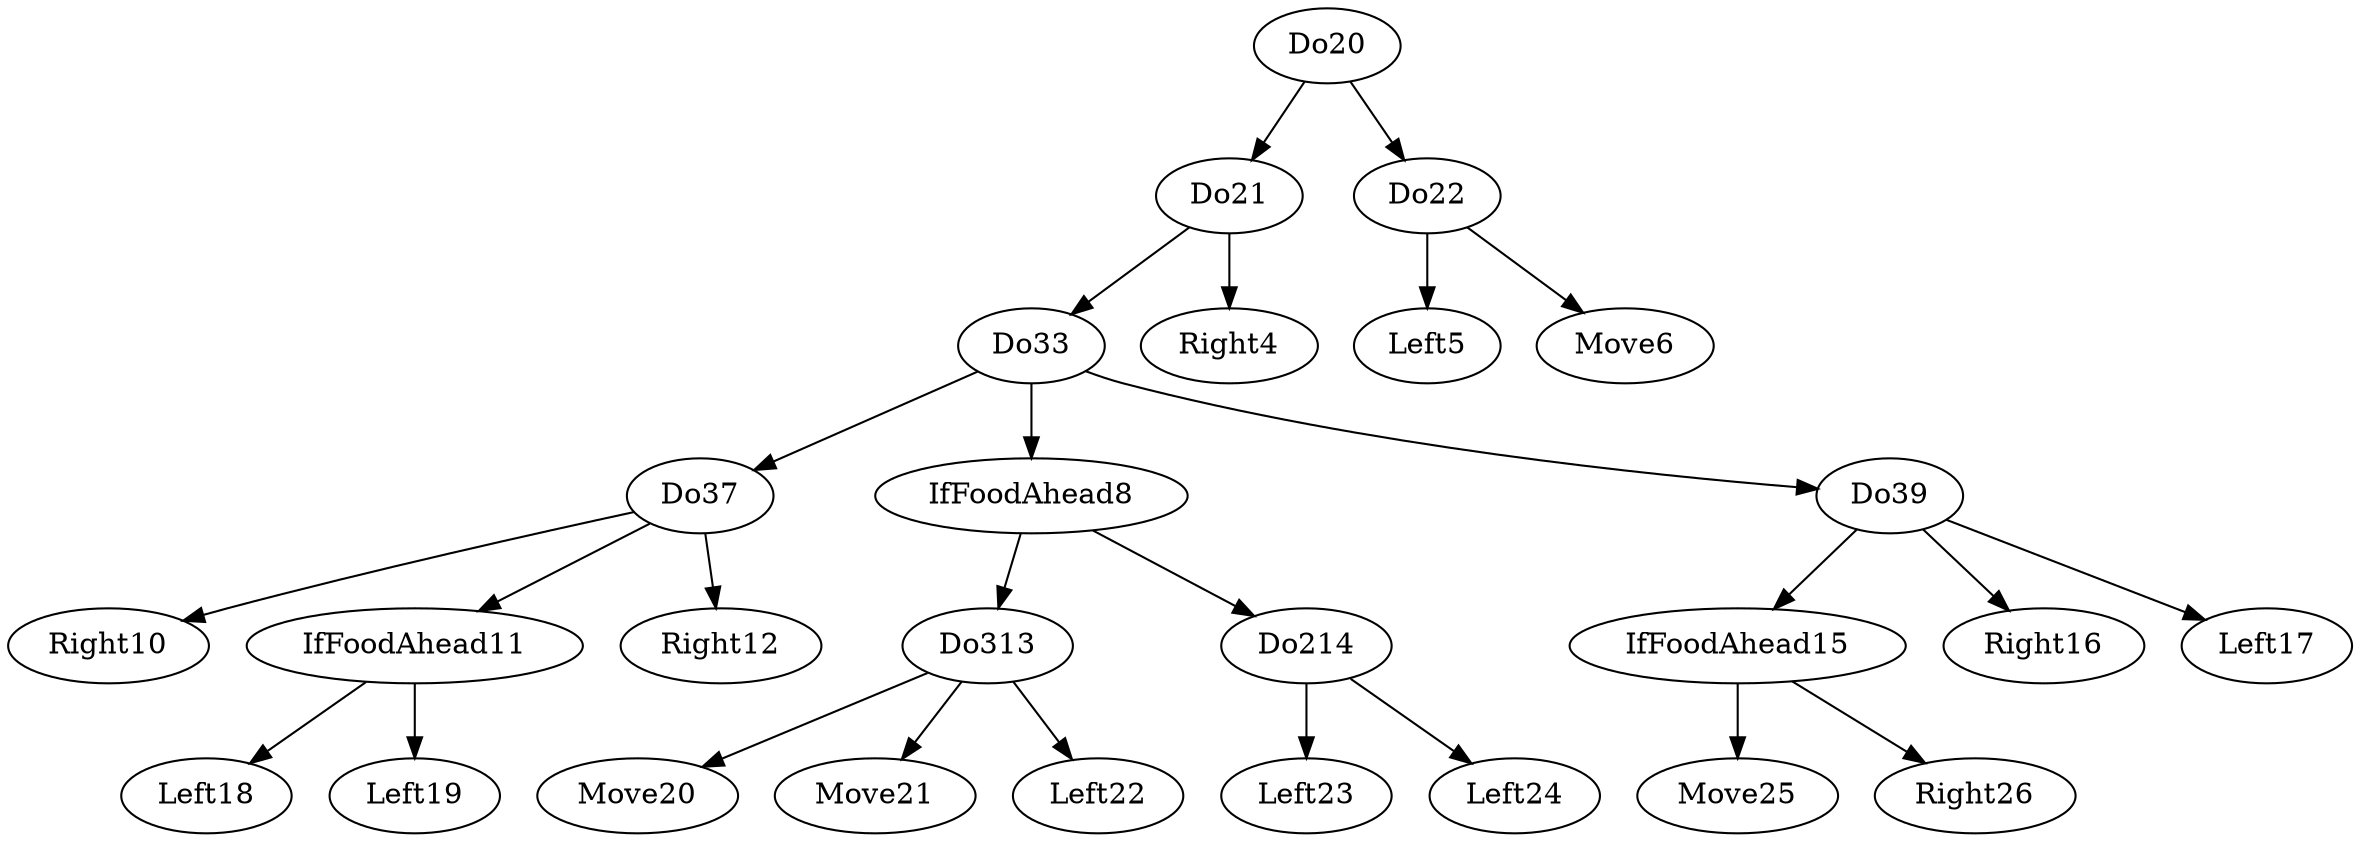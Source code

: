 digraph T {
	Do20 -> Do21;
	Do20 -> Do22;
	Do21 -> Do33;
	Do21 -> Right4;
	Do22 -> Left5;
	Do22 -> Move6;
	Do33 -> Do37;
	Do33 -> IfFoodAhead8;
	Do33 -> Do39;
	Do37 -> Right10;
	Do37 -> IfFoodAhead11;
	Do37 -> Right12;
	IfFoodAhead8 -> Do313;
	IfFoodAhead8 -> Do214;
	Do39 -> IfFoodAhead15;
	Do39 -> Right16;
	Do39 -> Left17;
	IfFoodAhead11 -> Left18;
	IfFoodAhead11 -> Left19;
	Do313 -> Move20;
	Do313 -> Move21;
	Do313 -> Left22;
	Do214 -> Left23;
	Do214 -> Left24;
	IfFoodAhead15 -> Move25;
	IfFoodAhead15 -> Right26;
}
